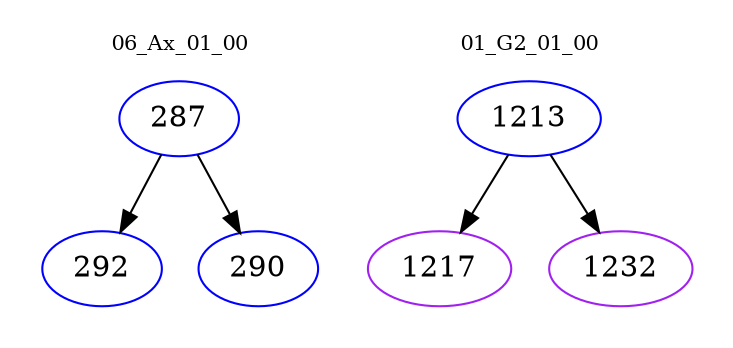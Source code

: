digraph{
subgraph cluster_0 {
color = white
label = "06_Ax_01_00";
fontsize=10;
T0_287 [label="287", color="blue"]
T0_287 -> T0_292 [color="black"]
T0_292 [label="292", color="blue"]
T0_287 -> T0_290 [color="black"]
T0_290 [label="290", color="blue"]
}
subgraph cluster_1 {
color = white
label = "01_G2_01_00";
fontsize=10;
T1_1213 [label="1213", color="blue"]
T1_1213 -> T1_1217 [color="black"]
T1_1217 [label="1217", color="purple"]
T1_1213 -> T1_1232 [color="black"]
T1_1232 [label="1232", color="purple"]
}
}
